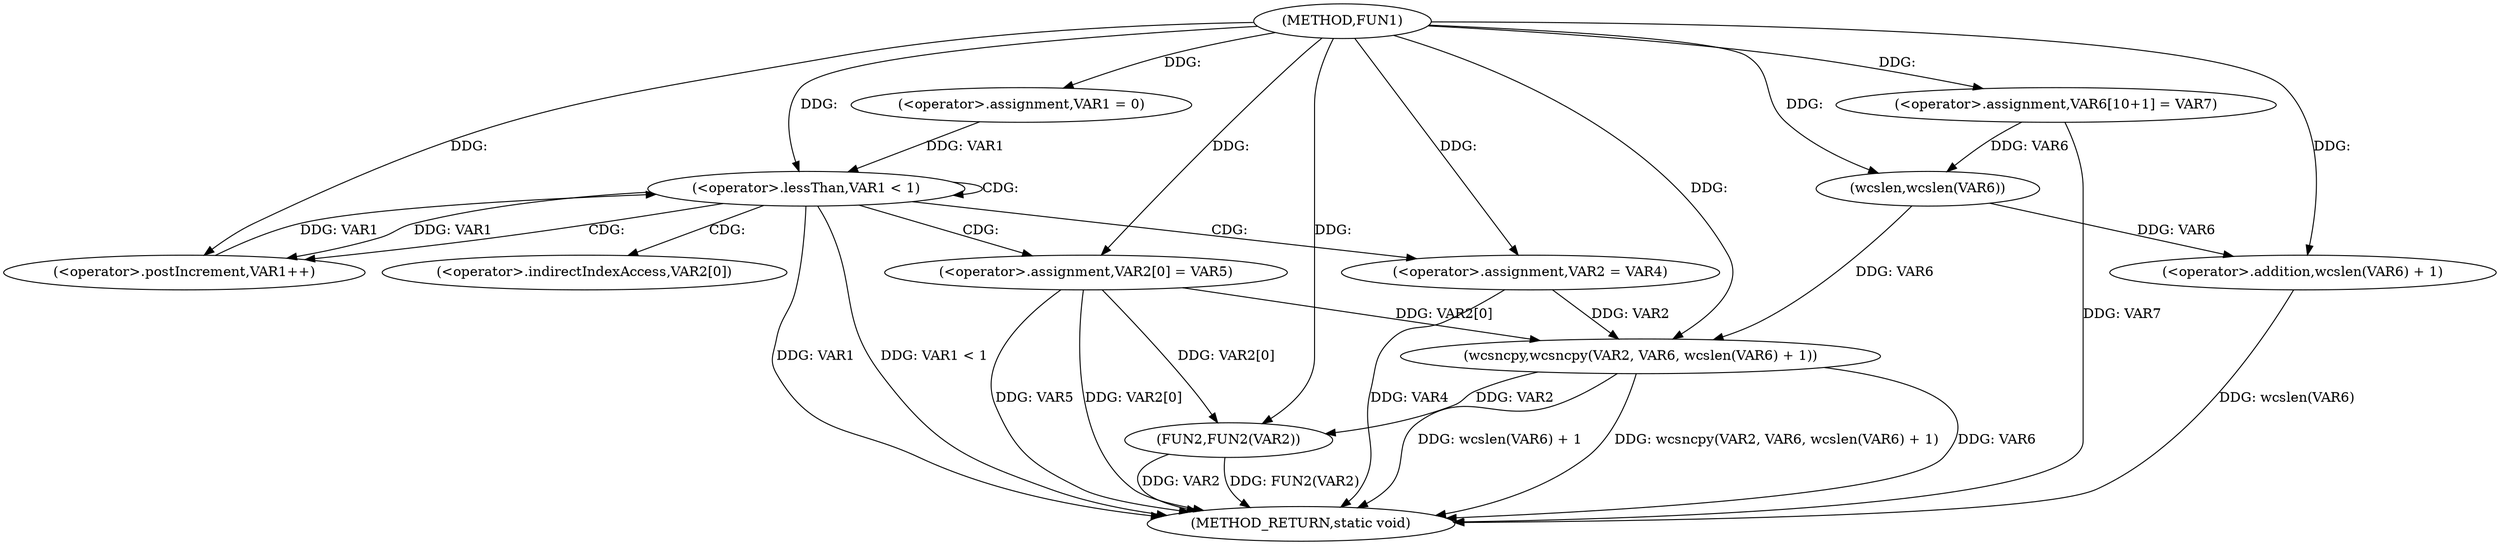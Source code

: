 digraph FUN1 {  
"1000100" [label = "(METHOD,FUN1)" ]
"1000138" [label = "(METHOD_RETURN,static void)" ]
"1000107" [label = "(<operator>.assignment,VAR1 = 0)" ]
"1000110" [label = "(<operator>.lessThan,VAR1 < 1)" ]
"1000113" [label = "(<operator>.postIncrement,VAR1++)" ]
"1000116" [label = "(<operator>.assignment,VAR2 = VAR4)" ]
"1000119" [label = "(<operator>.assignment,VAR2[0] = VAR5)" ]
"1000126" [label = "(<operator>.assignment,VAR6[10+1] = VAR7)" ]
"1000129" [label = "(wcsncpy,wcsncpy(VAR2, VAR6, wcslen(VAR6) + 1))" ]
"1000132" [label = "(<operator>.addition,wcslen(VAR6) + 1)" ]
"1000133" [label = "(wcslen,wcslen(VAR6))" ]
"1000136" [label = "(FUN2,FUN2(VAR2))" ]
"1000120" [label = "(<operator>.indirectIndexAccess,VAR2[0])" ]
  "1000129" -> "1000138"  [ label = "DDG: wcsncpy(VAR2, VAR6, wcslen(VAR6) + 1)"] 
  "1000116" -> "1000138"  [ label = "DDG: VAR4"] 
  "1000132" -> "1000138"  [ label = "DDG: wcslen(VAR6)"] 
  "1000136" -> "1000138"  [ label = "DDG: FUN2(VAR2)"] 
  "1000126" -> "1000138"  [ label = "DDG: VAR7"] 
  "1000136" -> "1000138"  [ label = "DDG: VAR2"] 
  "1000129" -> "1000138"  [ label = "DDG: VAR6"] 
  "1000119" -> "1000138"  [ label = "DDG: VAR5"] 
  "1000129" -> "1000138"  [ label = "DDG: wcslen(VAR6) + 1"] 
  "1000110" -> "1000138"  [ label = "DDG: VAR1 < 1"] 
  "1000119" -> "1000138"  [ label = "DDG: VAR2[0]"] 
  "1000110" -> "1000138"  [ label = "DDG: VAR1"] 
  "1000100" -> "1000107"  [ label = "DDG: "] 
  "1000107" -> "1000110"  [ label = "DDG: VAR1"] 
  "1000113" -> "1000110"  [ label = "DDG: VAR1"] 
  "1000100" -> "1000110"  [ label = "DDG: "] 
  "1000110" -> "1000113"  [ label = "DDG: VAR1"] 
  "1000100" -> "1000113"  [ label = "DDG: "] 
  "1000100" -> "1000116"  [ label = "DDG: "] 
  "1000100" -> "1000119"  [ label = "DDG: "] 
  "1000100" -> "1000126"  [ label = "DDG: "] 
  "1000116" -> "1000129"  [ label = "DDG: VAR2"] 
  "1000119" -> "1000129"  [ label = "DDG: VAR2[0]"] 
  "1000100" -> "1000129"  [ label = "DDG: "] 
  "1000133" -> "1000129"  [ label = "DDG: VAR6"] 
  "1000133" -> "1000132"  [ label = "DDG: VAR6"] 
  "1000126" -> "1000133"  [ label = "DDG: VAR6"] 
  "1000100" -> "1000133"  [ label = "DDG: "] 
  "1000100" -> "1000132"  [ label = "DDG: "] 
  "1000129" -> "1000136"  [ label = "DDG: VAR2"] 
  "1000119" -> "1000136"  [ label = "DDG: VAR2[0]"] 
  "1000100" -> "1000136"  [ label = "DDG: "] 
  "1000110" -> "1000110"  [ label = "CDG: "] 
  "1000110" -> "1000116"  [ label = "CDG: "] 
  "1000110" -> "1000119"  [ label = "CDG: "] 
  "1000110" -> "1000120"  [ label = "CDG: "] 
  "1000110" -> "1000113"  [ label = "CDG: "] 
}

